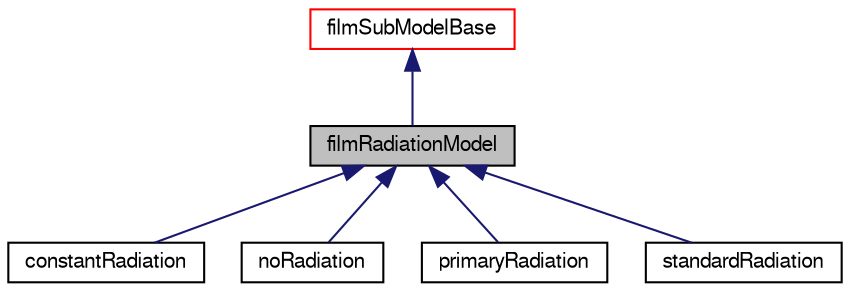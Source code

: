 digraph "filmRadiationModel"
{
  bgcolor="transparent";
  edge [fontname="FreeSans",fontsize="10",labelfontname="FreeSans",labelfontsize="10"];
  node [fontname="FreeSans",fontsize="10",shape=record];
  Node0 [label="filmRadiationModel",height=0.2,width=0.4,color="black", fillcolor="grey75", style="filled", fontcolor="black"];
  Node1 -> Node0 [dir="back",color="midnightblue",fontsize="10",style="solid",fontname="FreeSans"];
  Node1 [label="filmSubModelBase",height=0.2,width=0.4,color="red",URL="$a29050.html"];
  Node0 -> Node3 [dir="back",color="midnightblue",fontsize="10",style="solid",fontname="FreeSans"];
  Node3 [label="constantRadiation",height=0.2,width=0.4,color="black",URL="$a29114.html"];
  Node0 -> Node4 [dir="back",color="midnightblue",fontsize="10",style="solid",fontname="FreeSans"];
  Node4 [label="noRadiation",height=0.2,width=0.4,color="black",URL="$a29122.html"];
  Node0 -> Node5 [dir="back",color="midnightblue",fontsize="10",style="solid",fontname="FreeSans"];
  Node5 [label="primaryRadiation",height=0.2,width=0.4,color="black",URL="$a29126.html"];
  Node0 -> Node6 [dir="back",color="midnightblue",fontsize="10",style="solid",fontname="FreeSans"];
  Node6 [label="standardRadiation",height=0.2,width=0.4,color="black",URL="$a29130.html"];
}
